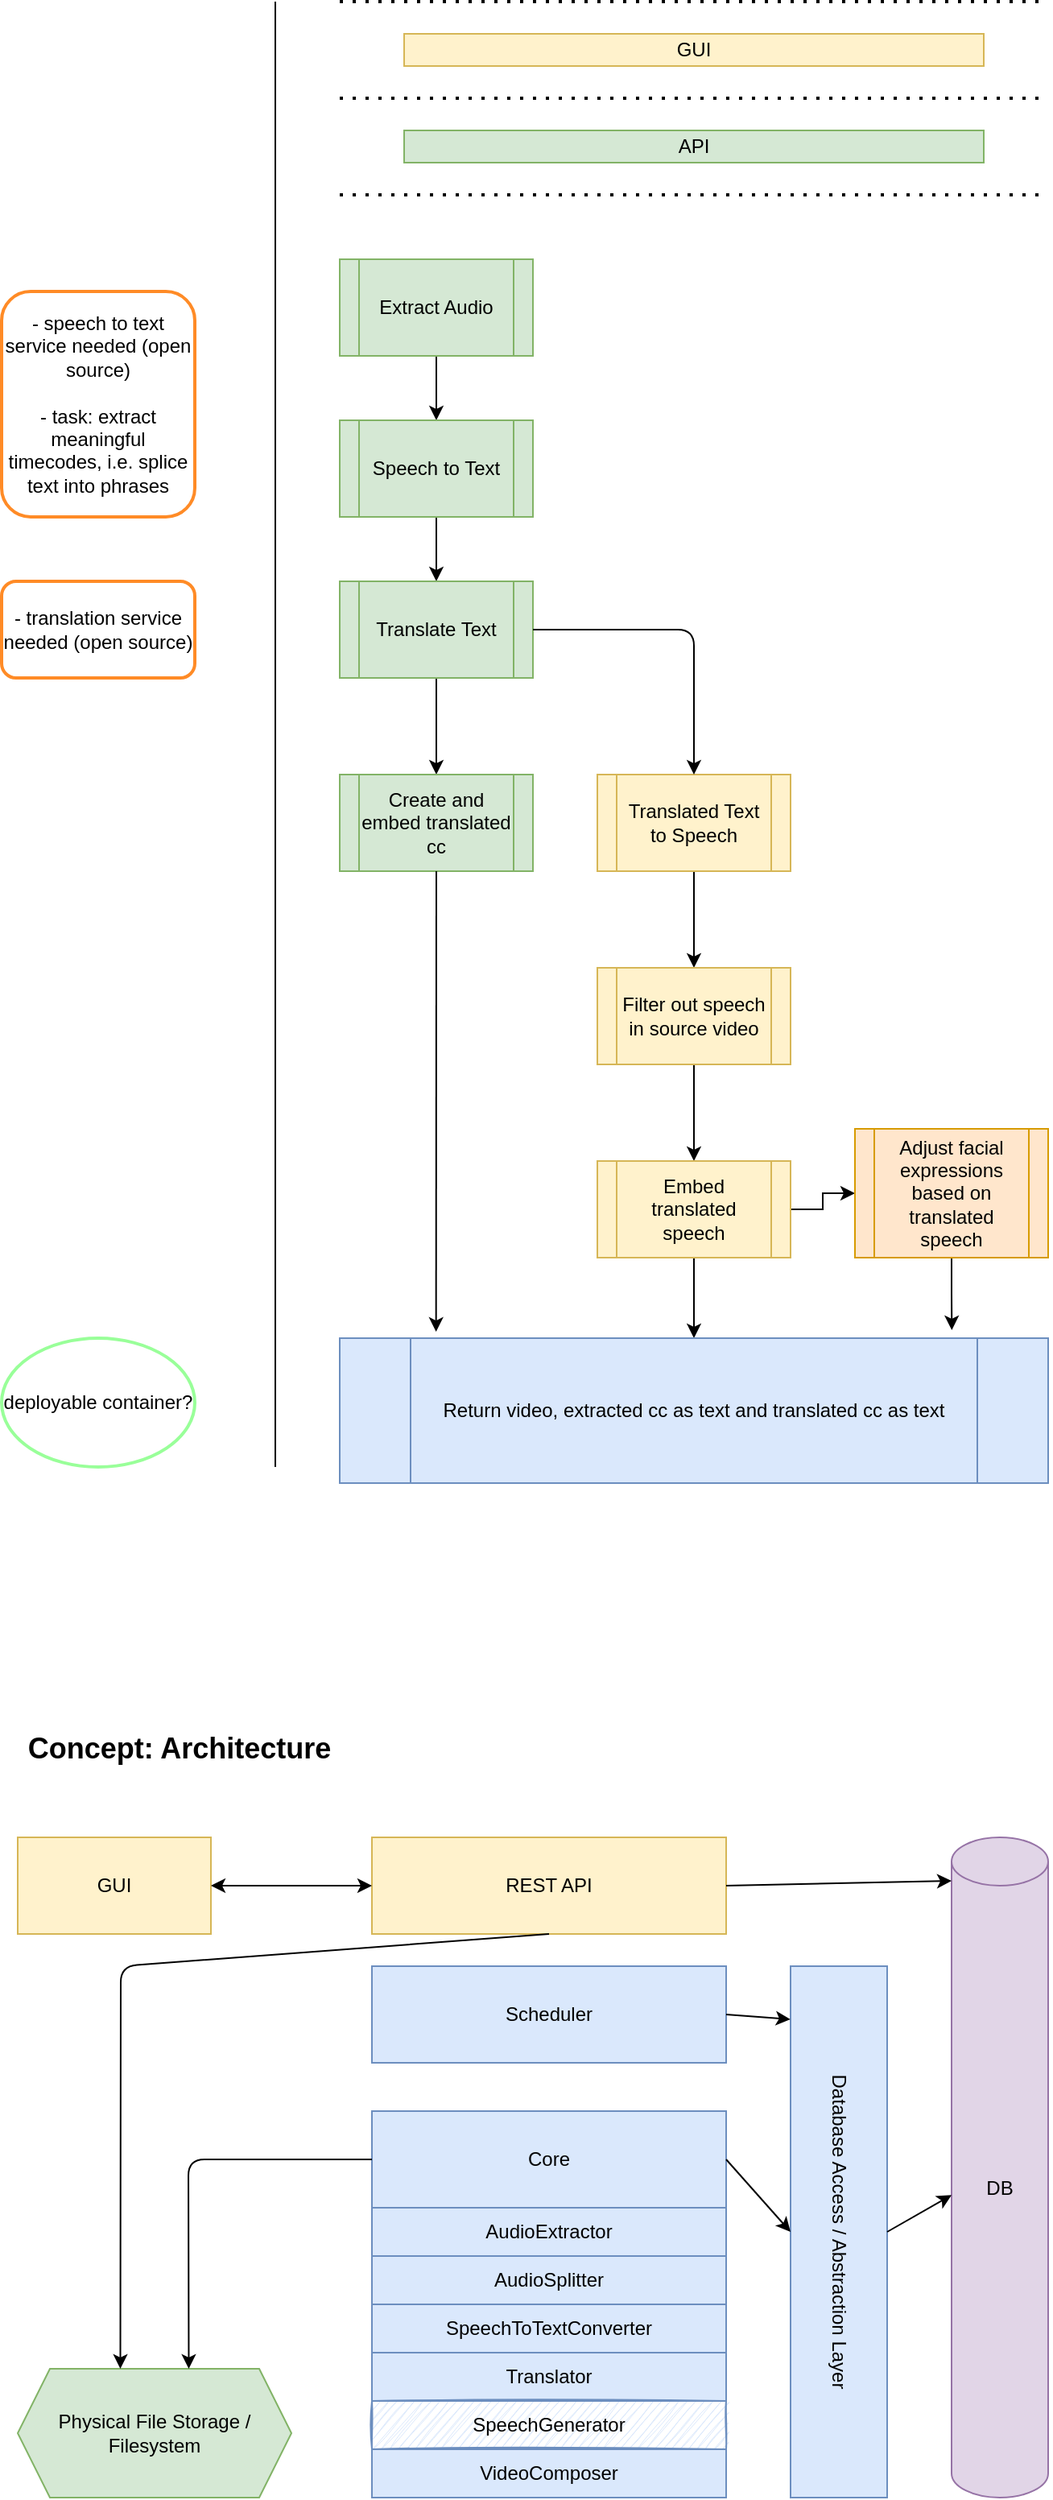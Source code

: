 <mxfile version="14.7.3" type="device"><diagram id="tuVv7kzw7y_tEaQKRyPB" name="Page-1"><mxGraphModel dx="1123" dy="770" grid="1" gridSize="10" guides="1" tooltips="1" connect="1" arrows="1" fold="1" page="0" pageScale="1" pageWidth="827" pageHeight="1169" math="0" shadow="0"><root><mxCell id="0"/><mxCell id="1" parent="0"/><mxCell id="2tbCB7MHmPlJ12pRgpGk-18" value="" style="edgeStyle=orthogonalEdgeStyle;rounded=0;orthogonalLoop=1;jettySize=auto;html=1;" parent="1" source="2tbCB7MHmPlJ12pRgpGk-1" target="2tbCB7MHmPlJ12pRgpGk-2" edge="1"><mxGeometry relative="1" as="geometry"/></mxCell><mxCell id="2tbCB7MHmPlJ12pRgpGk-1" value="Extract Audio" style="shape=process;whiteSpace=wrap;html=1;backgroundOutline=1;fillColor=#d5e8d4;strokeColor=#82b366;" parent="1" vertex="1"><mxGeometry x="240" y="280" width="120" height="60" as="geometry"/></mxCell><mxCell id="2tbCB7MHmPlJ12pRgpGk-19" value="" style="edgeStyle=orthogonalEdgeStyle;rounded=0;orthogonalLoop=1;jettySize=auto;html=1;" parent="1" source="2tbCB7MHmPlJ12pRgpGk-2" target="2tbCB7MHmPlJ12pRgpGk-3" edge="1"><mxGeometry relative="1" as="geometry"/></mxCell><mxCell id="2tbCB7MHmPlJ12pRgpGk-2" value="&lt;div&gt;Speech to Text&lt;/div&gt;" style="shape=process;whiteSpace=wrap;html=1;backgroundOutline=1;fillColor=#d5e8d4;strokeColor=#82b366;" parent="1" vertex="1"><mxGeometry x="240" y="380" width="120" height="60" as="geometry"/></mxCell><mxCell id="2tbCB7MHmPlJ12pRgpGk-20" value="" style="edgeStyle=orthogonalEdgeStyle;rounded=0;orthogonalLoop=1;jettySize=auto;html=1;" parent="1" source="2tbCB7MHmPlJ12pRgpGk-3" target="2tbCB7MHmPlJ12pRgpGk-4" edge="1"><mxGeometry relative="1" as="geometry"/></mxCell><mxCell id="2tbCB7MHmPlJ12pRgpGk-3" value="Translate Text" style="shape=process;whiteSpace=wrap;html=1;backgroundOutline=1;fillColor=#d5e8d4;strokeColor=#82b366;" parent="1" vertex="1"><mxGeometry x="240" y="480" width="120" height="60" as="geometry"/></mxCell><mxCell id="2tbCB7MHmPlJ12pRgpGk-4" value="Create and embed translated cc" style="shape=process;whiteSpace=wrap;html=1;backgroundOutline=1;fillColor=#d5e8d4;strokeColor=#82b366;" parent="1" vertex="1"><mxGeometry x="240" y="600" width="120" height="60" as="geometry"/></mxCell><mxCell id="2tbCB7MHmPlJ12pRgpGk-8" value="" style="edgeStyle=orthogonalEdgeStyle;rounded=0;orthogonalLoop=1;jettySize=auto;html=1;" parent="1" source="2tbCB7MHmPlJ12pRgpGk-6" target="2tbCB7MHmPlJ12pRgpGk-7" edge="1"><mxGeometry relative="1" as="geometry"/></mxCell><mxCell id="2tbCB7MHmPlJ12pRgpGk-6" value="Translated Text to Speech" style="shape=process;whiteSpace=wrap;html=1;backgroundOutline=1;fillColor=#fff2cc;strokeColor=#d6b656;" parent="1" vertex="1"><mxGeometry x="400" y="600" width="120" height="60" as="geometry"/></mxCell><mxCell id="2tbCB7MHmPlJ12pRgpGk-10" value="" style="edgeStyle=orthogonalEdgeStyle;rounded=0;orthogonalLoop=1;jettySize=auto;html=1;" parent="1" source="2tbCB7MHmPlJ12pRgpGk-7" target="2tbCB7MHmPlJ12pRgpGk-9" edge="1"><mxGeometry relative="1" as="geometry"/></mxCell><mxCell id="2tbCB7MHmPlJ12pRgpGk-7" value="Filter out speech in source video" style="shape=process;whiteSpace=wrap;html=1;backgroundOutline=1;fillColor=#fff2cc;strokeColor=#d6b656;" parent="1" vertex="1"><mxGeometry x="400" y="720" width="120" height="60" as="geometry"/></mxCell><mxCell id="2tbCB7MHmPlJ12pRgpGk-23" value="" style="edgeStyle=orthogonalEdgeStyle;rounded=0;orthogonalLoop=1;jettySize=auto;html=1;" parent="1" source="2tbCB7MHmPlJ12pRgpGk-9" edge="1"><mxGeometry relative="1" as="geometry"><mxPoint x="460" y="950" as="targetPoint"/></mxGeometry></mxCell><mxCell id="2tbCB7MHmPlJ12pRgpGk-25" value="" style="edgeStyle=orthogonalEdgeStyle;rounded=0;orthogonalLoop=1;jettySize=auto;html=1;" parent="1" source="2tbCB7MHmPlJ12pRgpGk-9" target="2tbCB7MHmPlJ12pRgpGk-14" edge="1"><mxGeometry relative="1" as="geometry"/></mxCell><mxCell id="2tbCB7MHmPlJ12pRgpGk-9" value="Embed translated speech" style="shape=process;whiteSpace=wrap;html=1;backgroundOutline=1;fillColor=#fff2cc;strokeColor=#d6b656;" parent="1" vertex="1"><mxGeometry x="400" y="840" width="120" height="60" as="geometry"/></mxCell><mxCell id="2tbCB7MHmPlJ12pRgpGk-11" value="&lt;div&gt;Return video, extracted cc as text and translated cc as text&lt;/div&gt;" style="shape=process;whiteSpace=wrap;html=1;backgroundOutline=1;fillColor=#dae8fc;strokeColor=#6c8ebf;" parent="1" vertex="1"><mxGeometry x="240" y="950" width="440" height="90" as="geometry"/></mxCell><mxCell id="2tbCB7MHmPlJ12pRgpGk-24" value="" style="edgeStyle=orthogonalEdgeStyle;rounded=0;orthogonalLoop=1;jettySize=auto;html=1;entryX=0.864;entryY=-0.056;entryDx=0;entryDy=0;entryPerimeter=0;" parent="1" source="2tbCB7MHmPlJ12pRgpGk-14" edge="1"><mxGeometry relative="1" as="geometry"><mxPoint x="620.16" y="944.96" as="targetPoint"/></mxGeometry></mxCell><mxCell id="2tbCB7MHmPlJ12pRgpGk-14" value="Adjust facial expressions based on translated speech" style="shape=process;whiteSpace=wrap;html=1;backgroundOutline=1;fillColor=#ffe6cc;strokeColor=#d79b00;" parent="1" vertex="1"><mxGeometry x="560" y="820" width="120" height="80" as="geometry"/></mxCell><mxCell id="2tbCB7MHmPlJ12pRgpGk-21" value="" style="endArrow=classic;html=1;exitX=1;exitY=0.5;exitDx=0;exitDy=0;entryX=0.5;entryY=0;entryDx=0;entryDy=0;" parent="1" source="2tbCB7MHmPlJ12pRgpGk-3" target="2tbCB7MHmPlJ12pRgpGk-6" edge="1"><mxGeometry width="50" height="50" relative="1" as="geometry"><mxPoint x="310" y="780" as="sourcePoint"/><mxPoint x="360" y="730" as="targetPoint"/><Array as="points"><mxPoint x="460" y="510"/></Array></mxGeometry></mxCell><mxCell id="2tbCB7MHmPlJ12pRgpGk-22" value="" style="endArrow=classic;html=1;exitX=0.5;exitY=1;exitDx=0;exitDy=0;entryX=0.136;entryY=-0.044;entryDx=0;entryDy=0;entryPerimeter=0;" parent="1" source="2tbCB7MHmPlJ12pRgpGk-4" edge="1"><mxGeometry width="50" height="50" relative="1" as="geometry"><mxPoint x="310" y="780" as="sourcePoint"/><mxPoint x="299.84" y="946.04" as="targetPoint"/></mxGeometry></mxCell><mxCell id="2tbCB7MHmPlJ12pRgpGk-26" value="" style="endArrow=none;dashed=1;html=1;dashPattern=1 3;strokeWidth=2;" parent="1" edge="1"><mxGeometry width="50" height="50" relative="1" as="geometry"><mxPoint x="240" y="240" as="sourcePoint"/><mxPoint x="680" y="240" as="targetPoint"/></mxGeometry></mxCell><mxCell id="2tbCB7MHmPlJ12pRgpGk-27" value="" style="endArrow=none;dashed=1;html=1;dashPattern=1 3;strokeWidth=2;" parent="1" edge="1"><mxGeometry width="50" height="50" relative="1" as="geometry"><mxPoint x="240" y="180" as="sourcePoint"/><mxPoint x="680" y="180" as="targetPoint"/></mxGeometry></mxCell><mxCell id="2tbCB7MHmPlJ12pRgpGk-28" value="" style="endArrow=none;dashed=1;html=1;dashPattern=1 3;strokeWidth=2;" parent="1" edge="1"><mxGeometry width="50" height="50" relative="1" as="geometry"><mxPoint x="240" y="120" as="sourcePoint"/><mxPoint x="680" y="120" as="targetPoint"/></mxGeometry></mxCell><mxCell id="2tbCB7MHmPlJ12pRgpGk-29" value="API" style="text;html=1;strokeColor=#82b366;align=center;verticalAlign=middle;whiteSpace=wrap;rounded=0;fillColor=#d5e8d4;" parent="1" vertex="1"><mxGeometry x="280" y="200" width="360" height="20" as="geometry"/></mxCell><mxCell id="2tbCB7MHmPlJ12pRgpGk-30" value="GUI" style="text;html=1;strokeColor=#d6b656;align=center;verticalAlign=middle;whiteSpace=wrap;rounded=0;fillColor=#fff2cc;" parent="1" vertex="1"><mxGeometry x="280" y="140" width="360" height="20" as="geometry"/></mxCell><mxCell id="2tbCB7MHmPlJ12pRgpGk-31" value="" style="endArrow=none;html=1;" parent="1" edge="1"><mxGeometry width="50" height="50" relative="1" as="geometry"><mxPoint x="200" y="1030" as="sourcePoint"/><mxPoint x="200" y="120" as="targetPoint"/></mxGeometry></mxCell><mxCell id="2tbCB7MHmPlJ12pRgpGk-32" value="&lt;div&gt;- speech to text service needed (open source)&lt;/div&gt;&lt;div&gt;&lt;br&gt;&lt;/div&gt;&lt;div&gt;- task: extract meaningful timecodes, i.e. splice text into phrases&lt;/div&gt;" style="rounded=1;whiteSpace=wrap;html=1;fillColor=none;strokeColor=#FF8B26;strokeWidth=2;" parent="1" vertex="1"><mxGeometry x="30" y="300" width="120" height="140" as="geometry"/></mxCell><mxCell id="2tbCB7MHmPlJ12pRgpGk-33" value="- translation service needed (open source)" style="rounded=1;whiteSpace=wrap;html=1;fillColor=none;strokeColor=#FF8B26;strokeWidth=2;" parent="1" vertex="1"><mxGeometry x="30" y="480" width="120" height="60" as="geometry"/></mxCell><mxCell id="2tbCB7MHmPlJ12pRgpGk-36" value="deployable container?" style="ellipse;whiteSpace=wrap;html=1;strokeWidth=2;fillColor=none;strokeColor=#99FF99;" parent="1" vertex="1"><mxGeometry x="30" y="950" width="120" height="80" as="geometry"/></mxCell><mxCell id="fn0qeVKluGdwNBQd9hQ8-1" value="DB" style="shape=cylinder3;whiteSpace=wrap;html=1;boundedLbl=1;backgroundOutline=1;size=15;fillColor=#e1d5e7;strokeColor=#9673a6;" vertex="1" parent="1"><mxGeometry x="620" y="1260" width="60" height="410" as="geometry"/></mxCell><mxCell id="fn0qeVKluGdwNBQd9hQ8-2" value="GUI" style="rounded=0;whiteSpace=wrap;html=1;fillColor=#fff2cc;strokeColor=#d6b656;" vertex="1" parent="1"><mxGeometry x="40" y="1260" width="120" height="60" as="geometry"/></mxCell><mxCell id="fn0qeVKluGdwNBQd9hQ8-4" value="REST API" style="rounded=0;whiteSpace=wrap;html=1;fillColor=#fff2cc;strokeColor=#d6b656;" vertex="1" parent="1"><mxGeometry x="260" y="1260" width="220" height="60" as="geometry"/></mxCell><mxCell id="fn0qeVKluGdwNBQd9hQ8-5" value="Scheduler" style="rounded=0;whiteSpace=wrap;html=1;fillColor=#dae8fc;strokeColor=#6c8ebf;" vertex="1" parent="1"><mxGeometry x="260" y="1340" width="220" height="60" as="geometry"/></mxCell><mxCell id="fn0qeVKluGdwNBQd9hQ8-7" value="Core" style="rounded=0;whiteSpace=wrap;html=1;fillColor=#dae8fc;strokeColor=#6c8ebf;" vertex="1" parent="1"><mxGeometry x="260" y="1430" width="220" height="60" as="geometry"/></mxCell><mxCell id="fn0qeVKluGdwNBQd9hQ8-8" value="AudioExtractor" style="rounded=0;whiteSpace=wrap;html=1;fillColor=#dae8fc;strokeColor=#6c8ebf;" vertex="1" parent="1"><mxGeometry x="260" y="1490" width="220" height="30" as="geometry"/></mxCell><mxCell id="fn0qeVKluGdwNBQd9hQ8-9" value="AudioSplitter" style="rounded=0;whiteSpace=wrap;html=1;fillColor=#dae8fc;strokeColor=#6c8ebf;" vertex="1" parent="1"><mxGeometry x="260" y="1520" width="220" height="30" as="geometry"/></mxCell><mxCell id="fn0qeVKluGdwNBQd9hQ8-10" value="SpeechToTextConverter" style="rounded=0;whiteSpace=wrap;html=1;fillColor=#dae8fc;strokeColor=#6c8ebf;" vertex="1" parent="1"><mxGeometry x="260" y="1550" width="220" height="30" as="geometry"/></mxCell><mxCell id="fn0qeVKluGdwNBQd9hQ8-11" value="Translator" style="rounded=0;whiteSpace=wrap;html=1;fillColor=#dae8fc;strokeColor=#6c8ebf;" vertex="1" parent="1"><mxGeometry x="260" y="1580" width="220" height="30" as="geometry"/></mxCell><mxCell id="fn0qeVKluGdwNBQd9hQ8-12" value="SpeechGenerator" style="rounded=0;whiteSpace=wrap;html=1;fillColor=#dae8fc;strokeColor=#6c8ebf;sketch=1;" vertex="1" parent="1"><mxGeometry x="260" y="1610" width="220" height="30" as="geometry"/></mxCell><mxCell id="fn0qeVKluGdwNBQd9hQ8-15" value="Database Access / Abstraction Layer" style="rounded=0;whiteSpace=wrap;html=1;rotation=90;fillColor=#dae8fc;strokeColor=#6c8ebf;" vertex="1" parent="1"><mxGeometry x="385" y="1475" width="330" height="60" as="geometry"/></mxCell><mxCell id="fn0qeVKluGdwNBQd9hQ8-18" value="" style="endArrow=classic;html=1;exitX=1;exitY=0.5;exitDx=0;exitDy=0;entryX=0;entryY=0.5;entryDx=0;entryDy=0;startArrow=classic;startFill=1;" edge="1" parent="1" source="fn0qeVKluGdwNBQd9hQ8-2" target="fn0qeVKluGdwNBQd9hQ8-4"><mxGeometry width="50" height="50" relative="1" as="geometry"><mxPoint x="330" y="1380" as="sourcePoint"/><mxPoint x="380" y="1330" as="targetPoint"/></mxGeometry></mxCell><mxCell id="fn0qeVKluGdwNBQd9hQ8-19" value="" style="endArrow=classic;html=1;exitX=1;exitY=0.5;exitDx=0;exitDy=0;" edge="1" parent="1" source="fn0qeVKluGdwNBQd9hQ8-4"><mxGeometry width="50" height="50" relative="1" as="geometry"><mxPoint x="330" y="1380" as="sourcePoint"/><mxPoint x="620" y="1287" as="targetPoint"/></mxGeometry></mxCell><mxCell id="fn0qeVKluGdwNBQd9hQ8-20" value="" style="endArrow=classic;html=1;exitX=0.5;exitY=0;exitDx=0;exitDy=0;" edge="1" parent="1" source="fn0qeVKluGdwNBQd9hQ8-15" target="fn0qeVKluGdwNBQd9hQ8-1"><mxGeometry width="50" height="50" relative="1" as="geometry"><mxPoint x="330" y="1380" as="sourcePoint"/><mxPoint x="630" y="1486" as="targetPoint"/></mxGeometry></mxCell><mxCell id="fn0qeVKluGdwNBQd9hQ8-21" value="" style="endArrow=classic;html=1;exitX=1;exitY=0.5;exitDx=0;exitDy=0;entryX=0.1;entryY=1.002;entryDx=0;entryDy=0;entryPerimeter=0;" edge="1" parent="1" source="fn0qeVKluGdwNBQd9hQ8-5" target="fn0qeVKluGdwNBQd9hQ8-15"><mxGeometry width="50" height="50" relative="1" as="geometry"><mxPoint x="330" y="1380" as="sourcePoint"/><mxPoint x="560" y="1370" as="targetPoint"/></mxGeometry></mxCell><mxCell id="fn0qeVKluGdwNBQd9hQ8-22" value="" style="endArrow=classic;html=1;exitX=1;exitY=0.5;exitDx=0;exitDy=0;entryX=0.5;entryY=1;entryDx=0;entryDy=0;" edge="1" parent="1" source="fn0qeVKluGdwNBQd9hQ8-7" target="fn0qeVKluGdwNBQd9hQ8-15"><mxGeometry width="50" height="50" relative="1" as="geometry"><mxPoint x="330" y="1380" as="sourcePoint"/><mxPoint x="380" y="1330" as="targetPoint"/></mxGeometry></mxCell><mxCell id="fn0qeVKluGdwNBQd9hQ8-24" value="Physical File Storage / Filesystem" style="shape=hexagon;perimeter=hexagonPerimeter2;whiteSpace=wrap;html=1;fixedSize=1;fillColor=#d5e8d4;strokeColor=#82b366;" vertex="1" parent="1"><mxGeometry x="40" y="1590" width="170" height="80" as="geometry"/></mxCell><mxCell id="fn0qeVKluGdwNBQd9hQ8-25" value="" style="endArrow=classic;html=1;exitX=0.5;exitY=1;exitDx=0;exitDy=0;entryX=0.375;entryY=0;entryDx=0;entryDy=0;" edge="1" parent="1" source="fn0qeVKluGdwNBQd9hQ8-4" target="fn0qeVKluGdwNBQd9hQ8-24"><mxGeometry width="50" height="50" relative="1" as="geometry"><mxPoint x="330" y="1380" as="sourcePoint"/><mxPoint x="380" y="1330" as="targetPoint"/><Array as="points"><mxPoint x="104" y="1340"/></Array></mxGeometry></mxCell><mxCell id="fn0qeVKluGdwNBQd9hQ8-26" value="" style="endArrow=classic;html=1;exitX=0;exitY=0.5;exitDx=0;exitDy=0;entryX=0.625;entryY=0;entryDx=0;entryDy=0;" edge="1" parent="1" source="fn0qeVKluGdwNBQd9hQ8-7" target="fn0qeVKluGdwNBQd9hQ8-24"><mxGeometry width="50" height="50" relative="1" as="geometry"><mxPoint x="330" y="1380" as="sourcePoint"/><mxPoint x="380" y="1330" as="targetPoint"/><Array as="points"><mxPoint x="146" y="1460"/></Array></mxGeometry></mxCell><mxCell id="fn0qeVKluGdwNBQd9hQ8-27" value="Concept: Architecture" style="text;html=1;align=center;verticalAlign=middle;resizable=0;points=[];autosize=1;strokeColor=none;fontStyle=1;fontSize=18;" vertex="1" parent="1"><mxGeometry x="40" y="1190" width="200" height="30" as="geometry"/></mxCell><mxCell id="fn0qeVKluGdwNBQd9hQ8-28" value="VideoComposer" style="rounded=0;whiteSpace=wrap;html=1;fillColor=#dae8fc;strokeColor=#6c8ebf;" vertex="1" parent="1"><mxGeometry x="260" y="1640" width="220" height="30" as="geometry"/></mxCell></root></mxGraphModel></diagram></mxfile>
